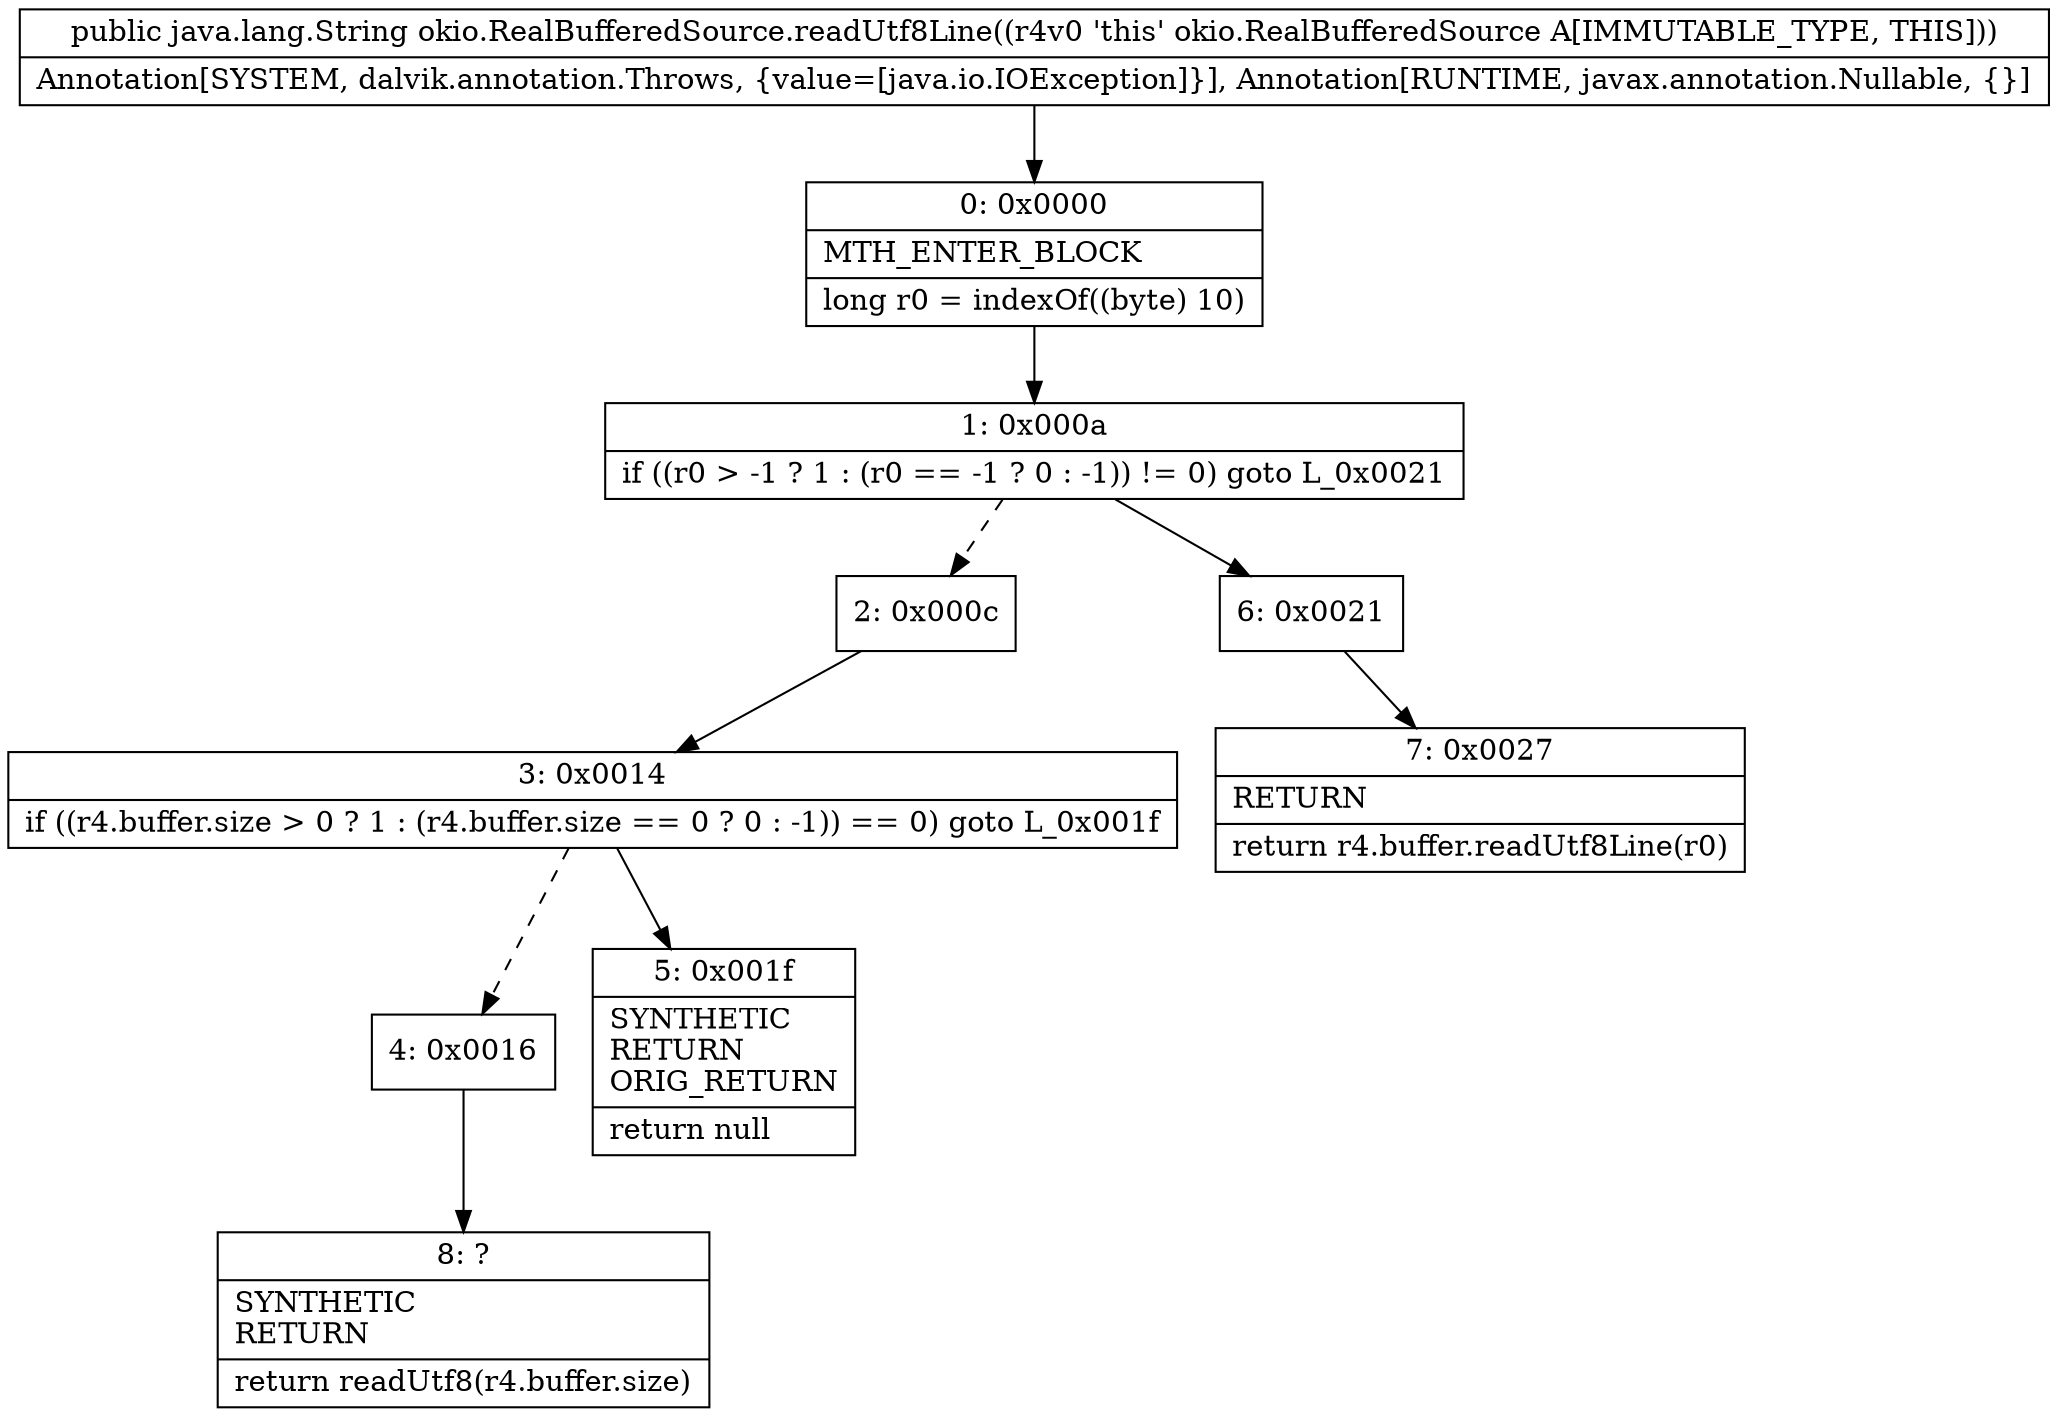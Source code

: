 digraph "CFG forokio.RealBufferedSource.readUtf8Line()Ljava\/lang\/String;" {
Node_0 [shape=record,label="{0\:\ 0x0000|MTH_ENTER_BLOCK\l|long r0 = indexOf((byte) 10)\l}"];
Node_1 [shape=record,label="{1\:\ 0x000a|if ((r0 \> \-1 ? 1 : (r0 == \-1 ? 0 : \-1)) != 0) goto L_0x0021\l}"];
Node_2 [shape=record,label="{2\:\ 0x000c}"];
Node_3 [shape=record,label="{3\:\ 0x0014|if ((r4.buffer.size \> 0 ? 1 : (r4.buffer.size == 0 ? 0 : \-1)) == 0) goto L_0x001f\l}"];
Node_4 [shape=record,label="{4\:\ 0x0016}"];
Node_5 [shape=record,label="{5\:\ 0x001f|SYNTHETIC\lRETURN\lORIG_RETURN\l|return null\l}"];
Node_6 [shape=record,label="{6\:\ 0x0021}"];
Node_7 [shape=record,label="{7\:\ 0x0027|RETURN\l|return r4.buffer.readUtf8Line(r0)\l}"];
Node_8 [shape=record,label="{8\:\ ?|SYNTHETIC\lRETURN\l|return readUtf8(r4.buffer.size)\l}"];
MethodNode[shape=record,label="{public java.lang.String okio.RealBufferedSource.readUtf8Line((r4v0 'this' okio.RealBufferedSource A[IMMUTABLE_TYPE, THIS]))  | Annotation[SYSTEM, dalvik.annotation.Throws, \{value=[java.io.IOException]\}], Annotation[RUNTIME, javax.annotation.Nullable, \{\}]\l}"];
MethodNode -> Node_0;
Node_0 -> Node_1;
Node_1 -> Node_2[style=dashed];
Node_1 -> Node_6;
Node_2 -> Node_3;
Node_3 -> Node_4[style=dashed];
Node_3 -> Node_5;
Node_4 -> Node_8;
Node_6 -> Node_7;
}

